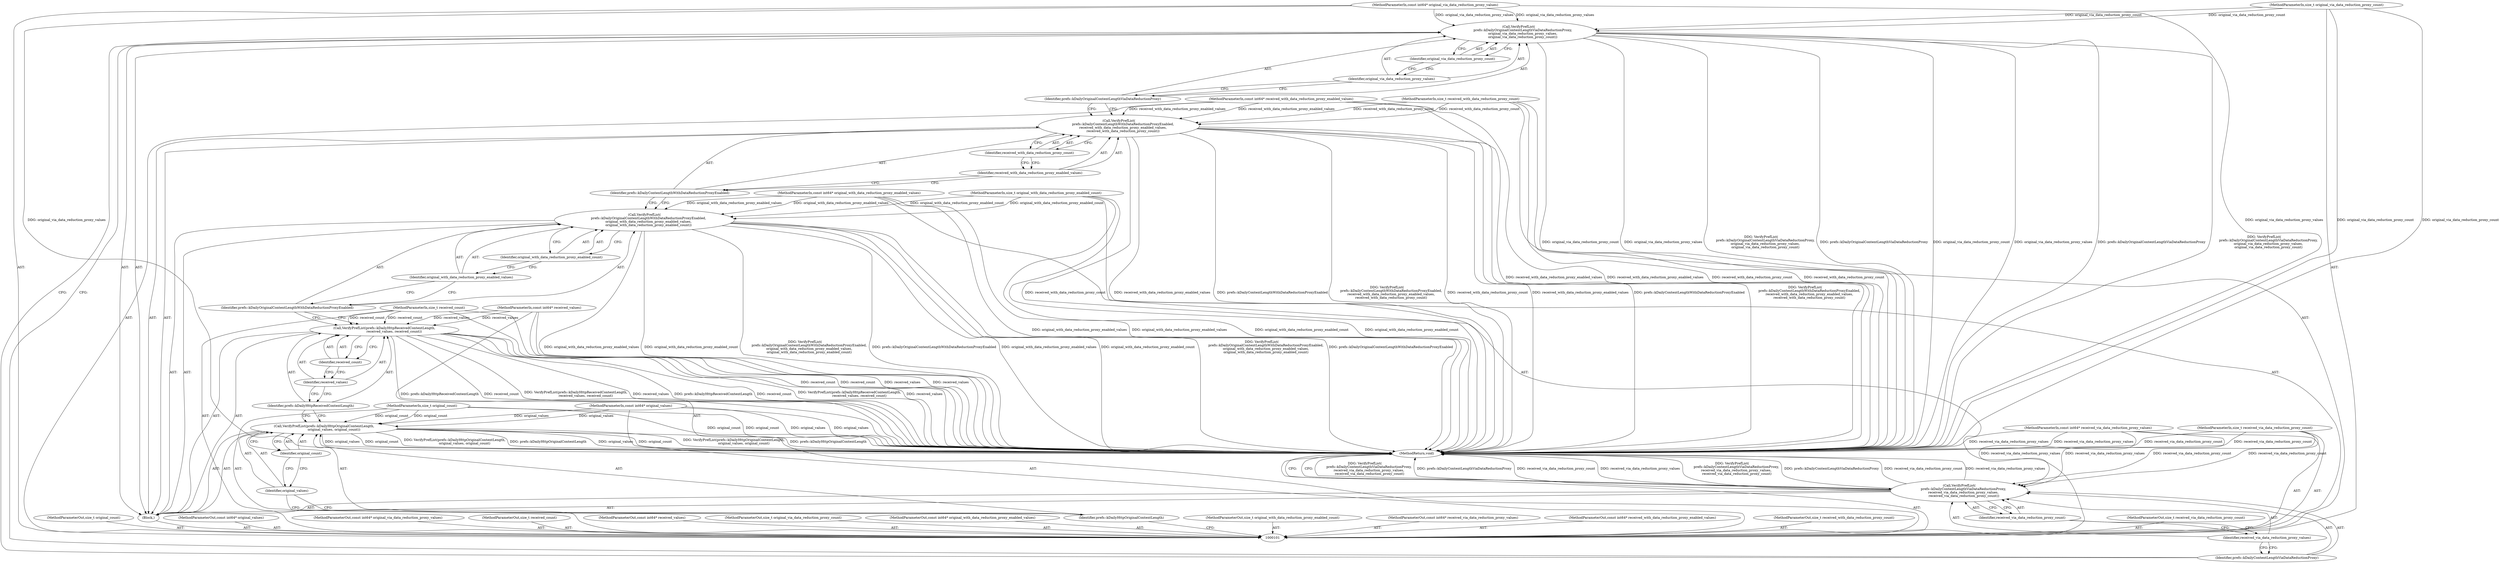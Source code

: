 digraph "0_Chrome_828eab2216a765dea92575c290421c115b8ad028_9" {
"1000110" [label="(MethodParameterIn,const int64* original_via_data_reduction_proxy_values)"];
"1000159" [label="(MethodParameterOut,const int64* original_via_data_reduction_proxy_values)"];
"1000111" [label="(MethodParameterIn,size_t original_via_data_reduction_proxy_count)"];
"1000160" [label="(MethodParameterOut,size_t original_via_data_reduction_proxy_count)"];
"1000112" [label="(MethodParameterIn,const int64* received_via_data_reduction_proxy_values)"];
"1000161" [label="(MethodParameterOut,const int64* received_via_data_reduction_proxy_values)"];
"1000114" [label="(Block,)"];
"1000113" [label="(MethodParameterIn,size_t received_via_data_reduction_proxy_count)"];
"1000162" [label="(MethodParameterOut,size_t received_via_data_reduction_proxy_count)"];
"1000116" [label="(Identifier,prefs::kDailyHttpOriginalContentLength)"];
"1000115" [label="(Call,VerifyPrefList(prefs::kDailyHttpOriginalContentLength,\n                   original_values, original_count))"];
"1000117" [label="(Identifier,original_values)"];
"1000118" [label="(Identifier,original_count)"];
"1000120" [label="(Identifier,prefs::kDailyHttpReceivedContentLength)"];
"1000119" [label="(Call,VerifyPrefList(prefs::kDailyHttpReceivedContentLength,\n                   received_values, received_count))"];
"1000121" [label="(Identifier,received_values)"];
"1000122" [label="(Identifier,received_count)"];
"1000123" [label="(Call,VerifyPrefList(\n        prefs::kDailyOriginalContentLengthWithDataReductionProxyEnabled,\n        original_with_data_reduction_proxy_enabled_values,\n        original_with_data_reduction_proxy_enabled_count))"];
"1000124" [label="(Identifier,prefs::kDailyOriginalContentLengthWithDataReductionProxyEnabled)"];
"1000125" [label="(Identifier,original_with_data_reduction_proxy_enabled_values)"];
"1000126" [label="(Identifier,original_with_data_reduction_proxy_enabled_count)"];
"1000127" [label="(Call,VerifyPrefList(\n        prefs::kDailyContentLengthWithDataReductionProxyEnabled,\n        received_with_data_reduction_proxy_enabled_values,\n        received_with_data_reduction_proxy_count))"];
"1000128" [label="(Identifier,prefs::kDailyContentLengthWithDataReductionProxyEnabled)"];
"1000129" [label="(Identifier,received_with_data_reduction_proxy_enabled_values)"];
"1000130" [label="(Identifier,received_with_data_reduction_proxy_count)"];
"1000131" [label="(Call,VerifyPrefList(\n        prefs::kDailyOriginalContentLengthViaDataReductionProxy,\n        original_via_data_reduction_proxy_values,\n        original_via_data_reduction_proxy_count))"];
"1000132" [label="(Identifier,prefs::kDailyOriginalContentLengthViaDataReductionProxy)"];
"1000133" [label="(Identifier,original_via_data_reduction_proxy_values)"];
"1000134" [label="(Identifier,original_via_data_reduction_proxy_count)"];
"1000139" [label="(MethodReturn,void)"];
"1000135" [label="(Call,VerifyPrefList(\n        prefs::kDailyContentLengthViaDataReductionProxy,\n        received_via_data_reduction_proxy_values,\n         received_via_data_reduction_proxy_count))"];
"1000136" [label="(Identifier,prefs::kDailyContentLengthViaDataReductionProxy)"];
"1000137" [label="(Identifier,received_via_data_reduction_proxy_values)"];
"1000138" [label="(Identifier,received_via_data_reduction_proxy_count)"];
"1000103" [label="(MethodParameterIn,size_t original_count)"];
"1000152" [label="(MethodParameterOut,size_t original_count)"];
"1000102" [label="(MethodParameterIn,const int64* original_values)"];
"1000151" [label="(MethodParameterOut,const int64* original_values)"];
"1000105" [label="(MethodParameterIn,size_t received_count)"];
"1000154" [label="(MethodParameterOut,size_t received_count)"];
"1000104" [label="(MethodParameterIn,const int64* received_values)"];
"1000153" [label="(MethodParameterOut,const int64* received_values)"];
"1000106" [label="(MethodParameterIn,const int64* original_with_data_reduction_proxy_enabled_values)"];
"1000155" [label="(MethodParameterOut,const int64* original_with_data_reduction_proxy_enabled_values)"];
"1000107" [label="(MethodParameterIn,size_t original_with_data_reduction_proxy_enabled_count)"];
"1000156" [label="(MethodParameterOut,size_t original_with_data_reduction_proxy_enabled_count)"];
"1000108" [label="(MethodParameterIn,const int64* received_with_data_reduction_proxy_enabled_values)"];
"1000157" [label="(MethodParameterOut,const int64* received_with_data_reduction_proxy_enabled_values)"];
"1000109" [label="(MethodParameterIn,size_t received_with_data_reduction_proxy_count)"];
"1000158" [label="(MethodParameterOut,size_t received_with_data_reduction_proxy_count)"];
"1000110" -> "1000101"  [label="AST: "];
"1000110" -> "1000139"  [label="DDG: original_via_data_reduction_proxy_values"];
"1000110" -> "1000131"  [label="DDG: original_via_data_reduction_proxy_values"];
"1000159" -> "1000101"  [label="AST: "];
"1000111" -> "1000101"  [label="AST: "];
"1000111" -> "1000139"  [label="DDG: original_via_data_reduction_proxy_count"];
"1000111" -> "1000131"  [label="DDG: original_via_data_reduction_proxy_count"];
"1000160" -> "1000101"  [label="AST: "];
"1000112" -> "1000101"  [label="AST: "];
"1000112" -> "1000139"  [label="DDG: received_via_data_reduction_proxy_values"];
"1000112" -> "1000135"  [label="DDG: received_via_data_reduction_proxy_values"];
"1000161" -> "1000101"  [label="AST: "];
"1000114" -> "1000101"  [label="AST: "];
"1000115" -> "1000114"  [label="AST: "];
"1000119" -> "1000114"  [label="AST: "];
"1000123" -> "1000114"  [label="AST: "];
"1000127" -> "1000114"  [label="AST: "];
"1000131" -> "1000114"  [label="AST: "];
"1000135" -> "1000114"  [label="AST: "];
"1000113" -> "1000101"  [label="AST: "];
"1000113" -> "1000139"  [label="DDG: received_via_data_reduction_proxy_count"];
"1000113" -> "1000135"  [label="DDG: received_via_data_reduction_proxy_count"];
"1000162" -> "1000101"  [label="AST: "];
"1000116" -> "1000115"  [label="AST: "];
"1000116" -> "1000101"  [label="CFG: "];
"1000117" -> "1000116"  [label="CFG: "];
"1000115" -> "1000114"  [label="AST: "];
"1000115" -> "1000118"  [label="CFG: "];
"1000116" -> "1000115"  [label="AST: "];
"1000117" -> "1000115"  [label="AST: "];
"1000118" -> "1000115"  [label="AST: "];
"1000120" -> "1000115"  [label="CFG: "];
"1000115" -> "1000139"  [label="DDG: original_values"];
"1000115" -> "1000139"  [label="DDG: original_count"];
"1000115" -> "1000139"  [label="DDG: VerifyPrefList(prefs::kDailyHttpOriginalContentLength,\n                   original_values, original_count)"];
"1000115" -> "1000139"  [label="DDG: prefs::kDailyHttpOriginalContentLength"];
"1000102" -> "1000115"  [label="DDG: original_values"];
"1000103" -> "1000115"  [label="DDG: original_count"];
"1000117" -> "1000115"  [label="AST: "];
"1000117" -> "1000116"  [label="CFG: "];
"1000118" -> "1000117"  [label="CFG: "];
"1000118" -> "1000115"  [label="AST: "];
"1000118" -> "1000117"  [label="CFG: "];
"1000115" -> "1000118"  [label="CFG: "];
"1000120" -> "1000119"  [label="AST: "];
"1000120" -> "1000115"  [label="CFG: "];
"1000121" -> "1000120"  [label="CFG: "];
"1000119" -> "1000114"  [label="AST: "];
"1000119" -> "1000122"  [label="CFG: "];
"1000120" -> "1000119"  [label="AST: "];
"1000121" -> "1000119"  [label="AST: "];
"1000122" -> "1000119"  [label="AST: "];
"1000124" -> "1000119"  [label="CFG: "];
"1000119" -> "1000139"  [label="DDG: VerifyPrefList(prefs::kDailyHttpReceivedContentLength,\n                   received_values, received_count)"];
"1000119" -> "1000139"  [label="DDG: received_values"];
"1000119" -> "1000139"  [label="DDG: prefs::kDailyHttpReceivedContentLength"];
"1000119" -> "1000139"  [label="DDG: received_count"];
"1000104" -> "1000119"  [label="DDG: received_values"];
"1000105" -> "1000119"  [label="DDG: received_count"];
"1000121" -> "1000119"  [label="AST: "];
"1000121" -> "1000120"  [label="CFG: "];
"1000122" -> "1000121"  [label="CFG: "];
"1000122" -> "1000119"  [label="AST: "];
"1000122" -> "1000121"  [label="CFG: "];
"1000119" -> "1000122"  [label="CFG: "];
"1000123" -> "1000114"  [label="AST: "];
"1000123" -> "1000126"  [label="CFG: "];
"1000124" -> "1000123"  [label="AST: "];
"1000125" -> "1000123"  [label="AST: "];
"1000126" -> "1000123"  [label="AST: "];
"1000128" -> "1000123"  [label="CFG: "];
"1000123" -> "1000139"  [label="DDG: original_with_data_reduction_proxy_enabled_values"];
"1000123" -> "1000139"  [label="DDG: original_with_data_reduction_proxy_enabled_count"];
"1000123" -> "1000139"  [label="DDG: VerifyPrefList(\n        prefs::kDailyOriginalContentLengthWithDataReductionProxyEnabled,\n        original_with_data_reduction_proxy_enabled_values,\n        original_with_data_reduction_proxy_enabled_count)"];
"1000123" -> "1000139"  [label="DDG: prefs::kDailyOriginalContentLengthWithDataReductionProxyEnabled"];
"1000106" -> "1000123"  [label="DDG: original_with_data_reduction_proxy_enabled_values"];
"1000107" -> "1000123"  [label="DDG: original_with_data_reduction_proxy_enabled_count"];
"1000124" -> "1000123"  [label="AST: "];
"1000124" -> "1000119"  [label="CFG: "];
"1000125" -> "1000124"  [label="CFG: "];
"1000125" -> "1000123"  [label="AST: "];
"1000125" -> "1000124"  [label="CFG: "];
"1000126" -> "1000125"  [label="CFG: "];
"1000126" -> "1000123"  [label="AST: "];
"1000126" -> "1000125"  [label="CFG: "];
"1000123" -> "1000126"  [label="CFG: "];
"1000127" -> "1000114"  [label="AST: "];
"1000127" -> "1000130"  [label="CFG: "];
"1000128" -> "1000127"  [label="AST: "];
"1000129" -> "1000127"  [label="AST: "];
"1000130" -> "1000127"  [label="AST: "];
"1000132" -> "1000127"  [label="CFG: "];
"1000127" -> "1000139"  [label="DDG: VerifyPrefList(\n        prefs::kDailyContentLengthWithDataReductionProxyEnabled,\n        received_with_data_reduction_proxy_enabled_values,\n        received_with_data_reduction_proxy_count)"];
"1000127" -> "1000139"  [label="DDG: received_with_data_reduction_proxy_count"];
"1000127" -> "1000139"  [label="DDG: received_with_data_reduction_proxy_enabled_values"];
"1000127" -> "1000139"  [label="DDG: prefs::kDailyContentLengthWithDataReductionProxyEnabled"];
"1000108" -> "1000127"  [label="DDG: received_with_data_reduction_proxy_enabled_values"];
"1000109" -> "1000127"  [label="DDG: received_with_data_reduction_proxy_count"];
"1000128" -> "1000127"  [label="AST: "];
"1000128" -> "1000123"  [label="CFG: "];
"1000129" -> "1000128"  [label="CFG: "];
"1000129" -> "1000127"  [label="AST: "];
"1000129" -> "1000128"  [label="CFG: "];
"1000130" -> "1000129"  [label="CFG: "];
"1000130" -> "1000127"  [label="AST: "];
"1000130" -> "1000129"  [label="CFG: "];
"1000127" -> "1000130"  [label="CFG: "];
"1000131" -> "1000114"  [label="AST: "];
"1000131" -> "1000134"  [label="CFG: "];
"1000132" -> "1000131"  [label="AST: "];
"1000133" -> "1000131"  [label="AST: "];
"1000134" -> "1000131"  [label="AST: "];
"1000136" -> "1000131"  [label="CFG: "];
"1000131" -> "1000139"  [label="DDG: prefs::kDailyOriginalContentLengthViaDataReductionProxy"];
"1000131" -> "1000139"  [label="DDG: original_via_data_reduction_proxy_count"];
"1000131" -> "1000139"  [label="DDG: original_via_data_reduction_proxy_values"];
"1000131" -> "1000139"  [label="DDG: VerifyPrefList(\n        prefs::kDailyOriginalContentLengthViaDataReductionProxy,\n        original_via_data_reduction_proxy_values,\n        original_via_data_reduction_proxy_count)"];
"1000110" -> "1000131"  [label="DDG: original_via_data_reduction_proxy_values"];
"1000111" -> "1000131"  [label="DDG: original_via_data_reduction_proxy_count"];
"1000132" -> "1000131"  [label="AST: "];
"1000132" -> "1000127"  [label="CFG: "];
"1000133" -> "1000132"  [label="CFG: "];
"1000133" -> "1000131"  [label="AST: "];
"1000133" -> "1000132"  [label="CFG: "];
"1000134" -> "1000133"  [label="CFG: "];
"1000134" -> "1000131"  [label="AST: "];
"1000134" -> "1000133"  [label="CFG: "];
"1000131" -> "1000134"  [label="CFG: "];
"1000139" -> "1000101"  [label="AST: "];
"1000139" -> "1000135"  [label="CFG: "];
"1000115" -> "1000139"  [label="DDG: original_values"];
"1000115" -> "1000139"  [label="DDG: original_count"];
"1000115" -> "1000139"  [label="DDG: VerifyPrefList(prefs::kDailyHttpOriginalContentLength,\n                   original_values, original_count)"];
"1000115" -> "1000139"  [label="DDG: prefs::kDailyHttpOriginalContentLength"];
"1000123" -> "1000139"  [label="DDG: original_with_data_reduction_proxy_enabled_values"];
"1000123" -> "1000139"  [label="DDG: original_with_data_reduction_proxy_enabled_count"];
"1000123" -> "1000139"  [label="DDG: VerifyPrefList(\n        prefs::kDailyOriginalContentLengthWithDataReductionProxyEnabled,\n        original_with_data_reduction_proxy_enabled_values,\n        original_with_data_reduction_proxy_enabled_count)"];
"1000123" -> "1000139"  [label="DDG: prefs::kDailyOriginalContentLengthWithDataReductionProxyEnabled"];
"1000108" -> "1000139"  [label="DDG: received_with_data_reduction_proxy_enabled_values"];
"1000107" -> "1000139"  [label="DDG: original_with_data_reduction_proxy_enabled_count"];
"1000104" -> "1000139"  [label="DDG: received_values"];
"1000105" -> "1000139"  [label="DDG: received_count"];
"1000127" -> "1000139"  [label="DDG: VerifyPrefList(\n        prefs::kDailyContentLengthWithDataReductionProxyEnabled,\n        received_with_data_reduction_proxy_enabled_values,\n        received_with_data_reduction_proxy_count)"];
"1000127" -> "1000139"  [label="DDG: received_with_data_reduction_proxy_count"];
"1000127" -> "1000139"  [label="DDG: received_with_data_reduction_proxy_enabled_values"];
"1000127" -> "1000139"  [label="DDG: prefs::kDailyContentLengthWithDataReductionProxyEnabled"];
"1000119" -> "1000139"  [label="DDG: VerifyPrefList(prefs::kDailyHttpReceivedContentLength,\n                   received_values, received_count)"];
"1000119" -> "1000139"  [label="DDG: received_values"];
"1000119" -> "1000139"  [label="DDG: prefs::kDailyHttpReceivedContentLength"];
"1000119" -> "1000139"  [label="DDG: received_count"];
"1000131" -> "1000139"  [label="DDG: prefs::kDailyOriginalContentLengthViaDataReductionProxy"];
"1000131" -> "1000139"  [label="DDG: original_via_data_reduction_proxy_count"];
"1000131" -> "1000139"  [label="DDG: original_via_data_reduction_proxy_values"];
"1000131" -> "1000139"  [label="DDG: VerifyPrefList(\n        prefs::kDailyOriginalContentLengthViaDataReductionProxy,\n        original_via_data_reduction_proxy_values,\n        original_via_data_reduction_proxy_count)"];
"1000103" -> "1000139"  [label="DDG: original_count"];
"1000102" -> "1000139"  [label="DDG: original_values"];
"1000112" -> "1000139"  [label="DDG: received_via_data_reduction_proxy_values"];
"1000135" -> "1000139"  [label="DDG: VerifyPrefList(\n        prefs::kDailyContentLengthViaDataReductionProxy,\n        received_via_data_reduction_proxy_values,\n         received_via_data_reduction_proxy_count)"];
"1000135" -> "1000139"  [label="DDG: prefs::kDailyContentLengthViaDataReductionProxy"];
"1000135" -> "1000139"  [label="DDG: received_via_data_reduction_proxy_count"];
"1000135" -> "1000139"  [label="DDG: received_via_data_reduction_proxy_values"];
"1000113" -> "1000139"  [label="DDG: received_via_data_reduction_proxy_count"];
"1000110" -> "1000139"  [label="DDG: original_via_data_reduction_proxy_values"];
"1000111" -> "1000139"  [label="DDG: original_via_data_reduction_proxy_count"];
"1000106" -> "1000139"  [label="DDG: original_with_data_reduction_proxy_enabled_values"];
"1000109" -> "1000139"  [label="DDG: received_with_data_reduction_proxy_count"];
"1000135" -> "1000114"  [label="AST: "];
"1000135" -> "1000138"  [label="CFG: "];
"1000136" -> "1000135"  [label="AST: "];
"1000137" -> "1000135"  [label="AST: "];
"1000138" -> "1000135"  [label="AST: "];
"1000139" -> "1000135"  [label="CFG: "];
"1000135" -> "1000139"  [label="DDG: VerifyPrefList(\n        prefs::kDailyContentLengthViaDataReductionProxy,\n        received_via_data_reduction_proxy_values,\n         received_via_data_reduction_proxy_count)"];
"1000135" -> "1000139"  [label="DDG: prefs::kDailyContentLengthViaDataReductionProxy"];
"1000135" -> "1000139"  [label="DDG: received_via_data_reduction_proxy_count"];
"1000135" -> "1000139"  [label="DDG: received_via_data_reduction_proxy_values"];
"1000112" -> "1000135"  [label="DDG: received_via_data_reduction_proxy_values"];
"1000113" -> "1000135"  [label="DDG: received_via_data_reduction_proxy_count"];
"1000136" -> "1000135"  [label="AST: "];
"1000136" -> "1000131"  [label="CFG: "];
"1000137" -> "1000136"  [label="CFG: "];
"1000137" -> "1000135"  [label="AST: "];
"1000137" -> "1000136"  [label="CFG: "];
"1000138" -> "1000137"  [label="CFG: "];
"1000138" -> "1000135"  [label="AST: "];
"1000138" -> "1000137"  [label="CFG: "];
"1000135" -> "1000138"  [label="CFG: "];
"1000103" -> "1000101"  [label="AST: "];
"1000103" -> "1000139"  [label="DDG: original_count"];
"1000103" -> "1000115"  [label="DDG: original_count"];
"1000152" -> "1000101"  [label="AST: "];
"1000102" -> "1000101"  [label="AST: "];
"1000102" -> "1000139"  [label="DDG: original_values"];
"1000102" -> "1000115"  [label="DDG: original_values"];
"1000151" -> "1000101"  [label="AST: "];
"1000105" -> "1000101"  [label="AST: "];
"1000105" -> "1000139"  [label="DDG: received_count"];
"1000105" -> "1000119"  [label="DDG: received_count"];
"1000154" -> "1000101"  [label="AST: "];
"1000104" -> "1000101"  [label="AST: "];
"1000104" -> "1000139"  [label="DDG: received_values"];
"1000104" -> "1000119"  [label="DDG: received_values"];
"1000153" -> "1000101"  [label="AST: "];
"1000106" -> "1000101"  [label="AST: "];
"1000106" -> "1000139"  [label="DDG: original_with_data_reduction_proxy_enabled_values"];
"1000106" -> "1000123"  [label="DDG: original_with_data_reduction_proxy_enabled_values"];
"1000155" -> "1000101"  [label="AST: "];
"1000107" -> "1000101"  [label="AST: "];
"1000107" -> "1000139"  [label="DDG: original_with_data_reduction_proxy_enabled_count"];
"1000107" -> "1000123"  [label="DDG: original_with_data_reduction_proxy_enabled_count"];
"1000156" -> "1000101"  [label="AST: "];
"1000108" -> "1000101"  [label="AST: "];
"1000108" -> "1000139"  [label="DDG: received_with_data_reduction_proxy_enabled_values"];
"1000108" -> "1000127"  [label="DDG: received_with_data_reduction_proxy_enabled_values"];
"1000157" -> "1000101"  [label="AST: "];
"1000109" -> "1000101"  [label="AST: "];
"1000109" -> "1000139"  [label="DDG: received_with_data_reduction_proxy_count"];
"1000109" -> "1000127"  [label="DDG: received_with_data_reduction_proxy_count"];
"1000158" -> "1000101"  [label="AST: "];
}

